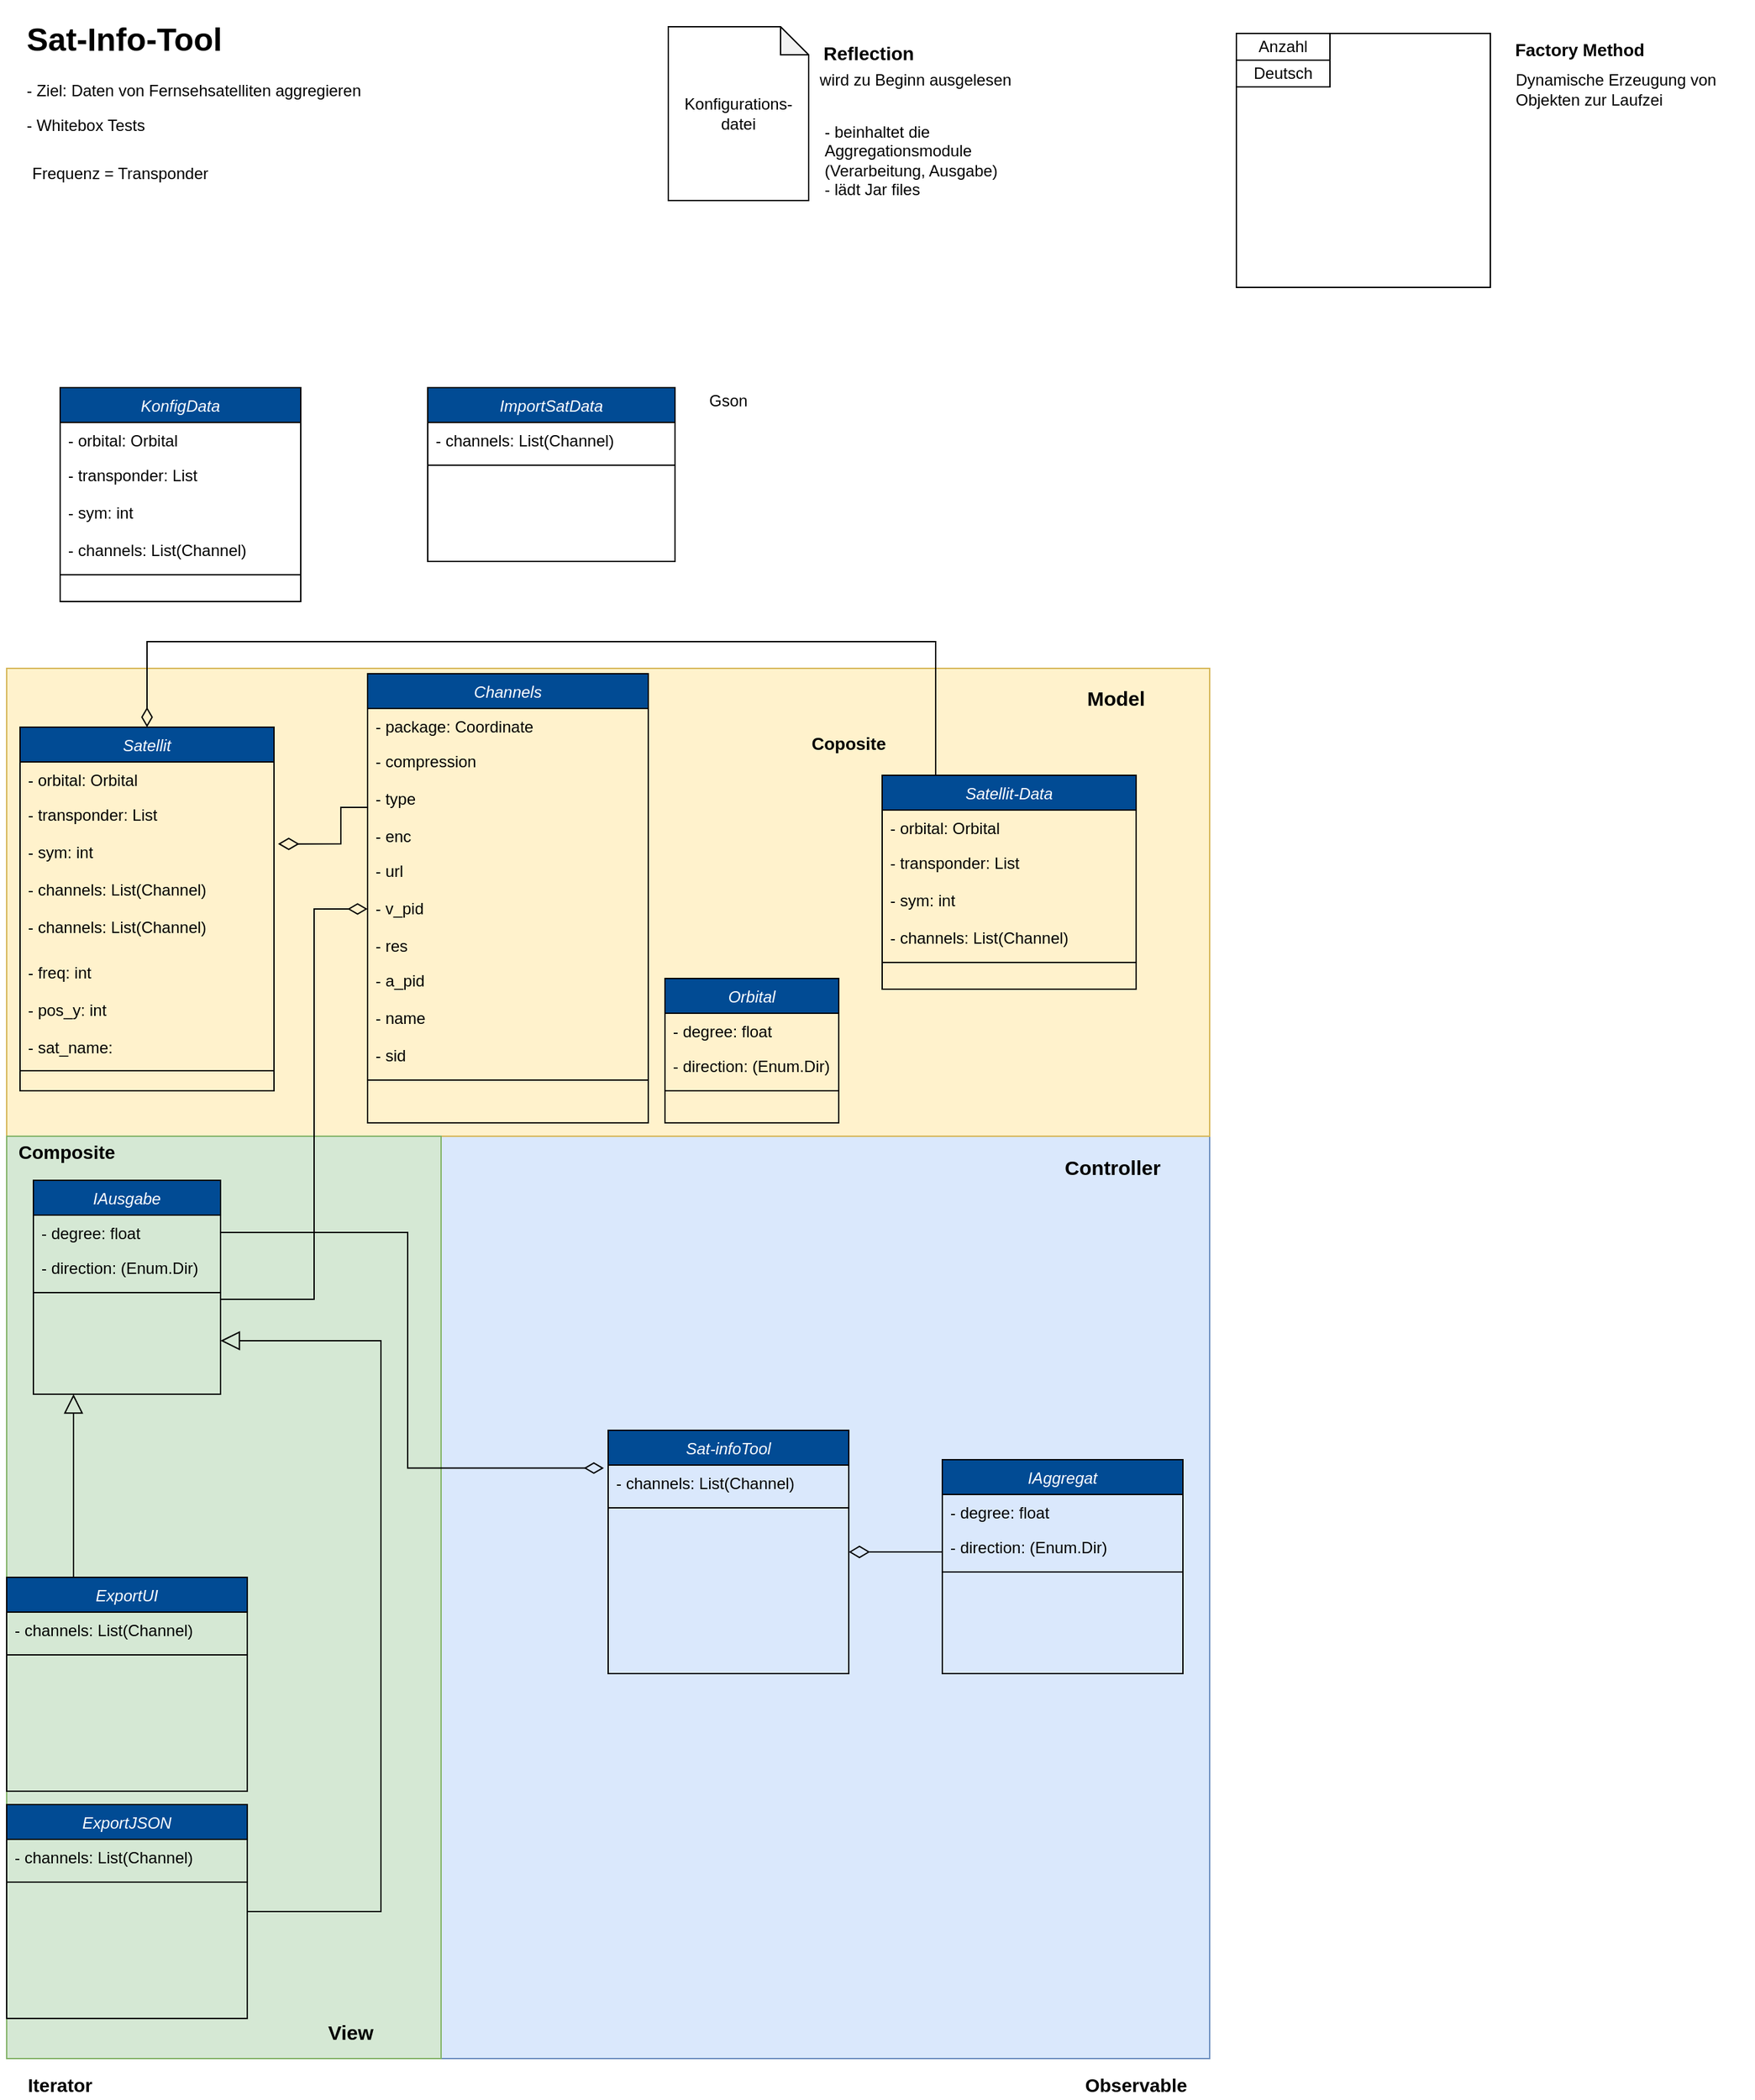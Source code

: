 <mxfile version="14.4.3" type="device"><diagram id="C5RBs43oDa-KdzZeNtuy" name="Page-1"><mxGraphModel dx="-14" dy="1639" grid="1" gridSize="10" guides="1" tooltips="1" connect="1" arrows="1" fold="1" page="1" pageScale="1" pageWidth="827" pageHeight="1169" math="0" shadow="0"><root><mxCell id="WIyWlLk6GJQsqaUBKTNV-0"/><mxCell id="WIyWlLk6GJQsqaUBKTNV-1" parent="WIyWlLk6GJQsqaUBKTNV-0"/><mxCell id="5EhgSViDijIw2TfNOG9T-27" value="" style="rounded=0;whiteSpace=wrap;html=1;fillColor=#dae8fc;strokeColor=#6c8ebf;" parent="WIyWlLk6GJQsqaUBKTNV-1" vertex="1"><mxGeometry x="1170" y="-290" width="580" height="690" as="geometry"/></mxCell><mxCell id="5EhgSViDijIw2TfNOG9T-25" value="" style="rounded=0;whiteSpace=wrap;html=1;fillColor=#fff2cc;strokeColor=#d6b656;" parent="WIyWlLk6GJQsqaUBKTNV-1" vertex="1"><mxGeometry x="850" y="-640" width="900" height="350" as="geometry"/></mxCell><mxCell id="5EhgSViDijIw2TfNOG9T-23" value="" style="rounded=0;whiteSpace=wrap;html=1;fillColor=#d5e8d4;strokeColor=#82b366;" parent="WIyWlLk6GJQsqaUBKTNV-1" vertex="1"><mxGeometry x="850" y="-290" width="325" height="690" as="geometry"/></mxCell><mxCell id="1yaCcaEFjF434vhPgPQW-25" style="edgeStyle=orthogonalEdgeStyle;rounded=0;orthogonalLoop=1;jettySize=auto;html=1;exitX=0;exitY=0.5;exitDx=0;exitDy=0;entryX=1.016;entryY=0.262;entryDx=0;entryDy=0;endArrow=diamondThin;endFill=0;endSize=13;strokeWidth=1;entryPerimeter=0;" parent="WIyWlLk6GJQsqaUBKTNV-1" source="VDKIruvpdVJVuMx0rwyU-163" target="VDKIruvpdVJVuMx0rwyU-170" edge="1"><mxGeometry relative="1" as="geometry"><mxPoint x="1260" y="-400" as="targetPoint"/><Array as="points"><mxPoint x="1100" y="-536"/><mxPoint x="1100" y="-509"/></Array></mxGeometry></mxCell><mxCell id="VDKIruvpdVJVuMx0rwyU-161" value="Channels" style="swimlane;fontStyle=2;align=center;verticalAlign=top;childLayout=stackLayout;horizontal=1;startSize=26;horizontalStack=0;resizeParent=1;resizeLast=0;collapsible=1;marginBottom=0;rounded=0;shadow=0;strokeWidth=1;fillColor=#014B94;fontColor=#FFFFFF;" parent="WIyWlLk6GJQsqaUBKTNV-1" vertex="1"><mxGeometry x="1120" y="-636" width="210" height="336" as="geometry"><mxRectangle x="230" y="140" width="160" height="26" as="alternateBounds"/></mxGeometry></mxCell><mxCell id="VDKIruvpdVJVuMx0rwyU-162" value="- package: Coordinate" style="text;align=left;verticalAlign=top;spacingLeft=4;spacingRight=4;overflow=hidden;rotatable=0;points=[[0,0.5],[1,0.5]];portConstraint=eastwest;" parent="VDKIruvpdVJVuMx0rwyU-161" vertex="1"><mxGeometry y="26" width="210" height="26" as="geometry"/></mxCell><mxCell id="VDKIruvpdVJVuMx0rwyU-163" value="- compression" style="text;align=left;verticalAlign=top;spacingLeft=4;spacingRight=4;overflow=hidden;rotatable=0;points=[[0,0.5],[1,0.5]];portConstraint=eastwest;rounded=0;shadow=0;html=0;" parent="VDKIruvpdVJVuMx0rwyU-161" vertex="1"><mxGeometry y="52" width="210" height="28" as="geometry"/></mxCell><mxCell id="VDKIruvpdVJVuMx0rwyU-164" value="- type" style="text;align=left;verticalAlign=top;spacingLeft=4;spacingRight=4;overflow=hidden;rotatable=0;points=[[0,0.5],[1,0.5]];portConstraint=eastwest;rounded=0;shadow=0;html=0;" parent="VDKIruvpdVJVuMx0rwyU-161" vertex="1"><mxGeometry y="80" width="210" height="28" as="geometry"/></mxCell><mxCell id="1yaCcaEFjF434vhPgPQW-17" value="- enc" style="text;align=left;verticalAlign=top;spacingLeft=4;spacingRight=4;overflow=hidden;rotatable=0;points=[[0,0.5],[1,0.5]];portConstraint=eastwest;" parent="VDKIruvpdVJVuMx0rwyU-161" vertex="1"><mxGeometry y="108" width="210" height="26" as="geometry"/></mxCell><mxCell id="1yaCcaEFjF434vhPgPQW-19" value="- url" style="text;align=left;verticalAlign=top;spacingLeft=4;spacingRight=4;overflow=hidden;rotatable=0;points=[[0,0.5],[1,0.5]];portConstraint=eastwest;rounded=0;shadow=0;html=0;" parent="VDKIruvpdVJVuMx0rwyU-161" vertex="1"><mxGeometry y="134" width="210" height="28" as="geometry"/></mxCell><mxCell id="1yaCcaEFjF434vhPgPQW-18" value="- v_pid" style="text;align=left;verticalAlign=top;spacingLeft=4;spacingRight=4;overflow=hidden;rotatable=0;points=[[0,0.5],[1,0.5]];portConstraint=eastwest;rounded=0;shadow=0;html=0;" parent="VDKIruvpdVJVuMx0rwyU-161" vertex="1"><mxGeometry y="162" width="210" height="28" as="geometry"/></mxCell><mxCell id="1yaCcaEFjF434vhPgPQW-20" value="- res" style="text;align=left;verticalAlign=top;spacingLeft=4;spacingRight=4;overflow=hidden;rotatable=0;points=[[0,0.5],[1,0.5]];portConstraint=eastwest;" parent="VDKIruvpdVJVuMx0rwyU-161" vertex="1"><mxGeometry y="190" width="210" height="26" as="geometry"/></mxCell><mxCell id="1yaCcaEFjF434vhPgPQW-21" value="- a_pid" style="text;align=left;verticalAlign=top;spacingLeft=4;spacingRight=4;overflow=hidden;rotatable=0;points=[[0,0.5],[1,0.5]];portConstraint=eastwest;rounded=0;shadow=0;html=0;" parent="VDKIruvpdVJVuMx0rwyU-161" vertex="1"><mxGeometry y="216" width="210" height="28" as="geometry"/></mxCell><mxCell id="1yaCcaEFjF434vhPgPQW-22" value="- name" style="text;align=left;verticalAlign=top;spacingLeft=4;spacingRight=4;overflow=hidden;rotatable=0;points=[[0,0.5],[1,0.5]];portConstraint=eastwest;rounded=0;shadow=0;html=0;" parent="VDKIruvpdVJVuMx0rwyU-161" vertex="1"><mxGeometry y="244" width="210" height="28" as="geometry"/></mxCell><mxCell id="1yaCcaEFjF434vhPgPQW-23" value="- sid" style="text;align=left;verticalAlign=top;spacingLeft=4;spacingRight=4;overflow=hidden;rotatable=0;points=[[0,0.5],[1,0.5]];portConstraint=eastwest;rounded=0;shadow=0;html=0;" parent="VDKIruvpdVJVuMx0rwyU-161" vertex="1"><mxGeometry y="272" width="210" height="28" as="geometry"/></mxCell><mxCell id="VDKIruvpdVJVuMx0rwyU-165" value="" style="line;html=1;strokeWidth=1;align=left;verticalAlign=middle;spacingTop=-1;spacingLeft=3;spacingRight=3;rotatable=0;labelPosition=right;points=[];portConstraint=eastwest;" parent="VDKIruvpdVJVuMx0rwyU-161" vertex="1"><mxGeometry y="300" width="210" height="8" as="geometry"/></mxCell><mxCell id="VDKIruvpdVJVuMx0rwyU-167" value="Satellit" style="swimlane;fontStyle=2;align=center;verticalAlign=top;childLayout=stackLayout;horizontal=1;startSize=26;horizontalStack=0;resizeParent=1;resizeLast=0;collapsible=1;marginBottom=0;rounded=0;shadow=0;strokeWidth=1;fillColor=#014B94;fontColor=#FFFFFF;" parent="WIyWlLk6GJQsqaUBKTNV-1" vertex="1"><mxGeometry x="860" y="-596" width="190" height="272" as="geometry"><mxRectangle x="230" y="140" width="160" height="26" as="alternateBounds"/></mxGeometry></mxCell><mxCell id="VDKIruvpdVJVuMx0rwyU-168" value="- orbital: Orbital" style="text;align=left;verticalAlign=top;spacingLeft=4;spacingRight=4;overflow=hidden;rotatable=0;points=[[0,0.5],[1,0.5]];portConstraint=eastwest;" parent="VDKIruvpdVJVuMx0rwyU-167" vertex="1"><mxGeometry y="26" width="190" height="26" as="geometry"/></mxCell><mxCell id="VDKIruvpdVJVuMx0rwyU-169" value="- transponder: List" style="text;align=left;verticalAlign=top;spacingLeft=4;spacingRight=4;overflow=hidden;rotatable=0;points=[[0,0.5],[1,0.5]];portConstraint=eastwest;rounded=0;shadow=0;html=0;" parent="VDKIruvpdVJVuMx0rwyU-167" vertex="1"><mxGeometry y="52" width="190" height="28" as="geometry"/></mxCell><mxCell id="VDKIruvpdVJVuMx0rwyU-170" value="- sym: int" style="text;align=left;verticalAlign=top;spacingLeft=4;spacingRight=4;overflow=hidden;rotatable=0;points=[[0,0.5],[1,0.5]];portConstraint=eastwest;rounded=0;shadow=0;html=0;" parent="VDKIruvpdVJVuMx0rwyU-167" vertex="1"><mxGeometry y="80" width="190" height="28" as="geometry"/></mxCell><mxCell id="1yaCcaEFjF434vhPgPQW-2" value="- channels: List(Channel)" style="text;align=left;verticalAlign=top;spacingLeft=4;spacingRight=4;overflow=hidden;rotatable=0;points=[[0,0.5],[1,0.5]];portConstraint=eastwest;rounded=0;shadow=0;html=0;" parent="VDKIruvpdVJVuMx0rwyU-167" vertex="1"><mxGeometry y="108" width="190" height="28" as="geometry"/></mxCell><mxCell id="-Bprs5Gdd_sRzxuWn0lR-0" value="- channels: List(Channel)" style="text;align=left;verticalAlign=top;spacingLeft=4;spacingRight=4;overflow=hidden;rotatable=0;points=[[0,0.5],[1,0.5]];portConstraint=eastwest;rounded=0;shadow=0;html=0;" parent="VDKIruvpdVJVuMx0rwyU-167" vertex="1"><mxGeometry y="136" width="190" height="34" as="geometry"/></mxCell><mxCell id="1yaCcaEFjF434vhPgPQW-11" value="- freq: int" style="text;align=left;verticalAlign=top;spacingLeft=4;spacingRight=4;overflow=hidden;rotatable=0;points=[[0,0.5],[1,0.5]];portConstraint=eastwest;rounded=0;shadow=0;html=0;" parent="VDKIruvpdVJVuMx0rwyU-167" vertex="1"><mxGeometry y="170" width="190" height="28" as="geometry"/></mxCell><mxCell id="1yaCcaEFjF434vhPgPQW-12" value="- pos_y: int" style="text;align=left;verticalAlign=top;spacingLeft=4;spacingRight=4;overflow=hidden;rotatable=0;points=[[0,0.5],[1,0.5]];portConstraint=eastwest;rounded=0;shadow=0;html=0;" parent="VDKIruvpdVJVuMx0rwyU-167" vertex="1"><mxGeometry y="198" width="190" height="28" as="geometry"/></mxCell><mxCell id="1yaCcaEFjF434vhPgPQW-10" value="- sat_name:" style="text;align=left;verticalAlign=top;spacingLeft=4;spacingRight=4;overflow=hidden;rotatable=0;points=[[0,0.5],[1,0.5]];portConstraint=eastwest;" parent="VDKIruvpdVJVuMx0rwyU-167" vertex="1"><mxGeometry y="226" width="190" height="26" as="geometry"/></mxCell><mxCell id="VDKIruvpdVJVuMx0rwyU-171" value="" style="line;html=1;strokeWidth=1;align=left;verticalAlign=middle;spacingTop=-1;spacingLeft=3;spacingRight=3;rotatable=0;labelPosition=right;points=[];portConstraint=eastwest;" parent="VDKIruvpdVJVuMx0rwyU-167" vertex="1"><mxGeometry y="252" width="190" height="10" as="geometry"/></mxCell><mxCell id="1yaCcaEFjF434vhPgPQW-1" value="&lt;h1&gt;Sat-Info-Tool&lt;/h1&gt;&lt;p&gt;- Ziel: Daten von Fernsehsatelliten aggregieren&lt;/p&gt;&lt;p&gt;- Whitebox Tests&lt;/p&gt;" style="text;html=1;strokeColor=none;fillColor=none;spacing=5;spacingTop=-20;whiteSpace=wrap;overflow=hidden;rounded=0;" parent="WIyWlLk6GJQsqaUBKTNV-1" vertex="1"><mxGeometry x="860" y="-1130" width="260" height="120" as="geometry"/></mxCell><mxCell id="1yaCcaEFjF434vhPgPQW-3" value="Orbital" style="swimlane;fontStyle=2;align=center;verticalAlign=top;childLayout=stackLayout;horizontal=1;startSize=26;horizontalStack=0;resizeParent=1;resizeLast=0;collapsible=1;marginBottom=0;rounded=0;shadow=0;strokeWidth=1;fillColor=#014B94;fontColor=#FFFFFF;" parent="WIyWlLk6GJQsqaUBKTNV-1" vertex="1"><mxGeometry x="1342.5" y="-408" width="130" height="108" as="geometry"><mxRectangle x="230" y="140" width="160" height="26" as="alternateBounds"/></mxGeometry></mxCell><mxCell id="1yaCcaEFjF434vhPgPQW-4" value="- degree: float" style="text;align=left;verticalAlign=top;spacingLeft=4;spacingRight=4;overflow=hidden;rotatable=0;points=[[0,0.5],[1,0.5]];portConstraint=eastwest;" parent="1yaCcaEFjF434vhPgPQW-3" vertex="1"><mxGeometry y="26" width="130" height="26" as="geometry"/></mxCell><mxCell id="1yaCcaEFjF434vhPgPQW-5" value="- direction: (Enum.Dir)" style="text;align=left;verticalAlign=top;spacingLeft=4;spacingRight=4;overflow=hidden;rotatable=0;points=[[0,0.5],[1,0.5]];portConstraint=eastwest;rounded=0;shadow=0;html=0;" parent="1yaCcaEFjF434vhPgPQW-3" vertex="1"><mxGeometry y="52" width="130" height="28" as="geometry"/></mxCell><mxCell id="1yaCcaEFjF434vhPgPQW-8" value="" style="line;html=1;strokeWidth=1;align=left;verticalAlign=middle;spacingTop=-1;spacingLeft=3;spacingRight=3;rotatable=0;labelPosition=right;points=[];portConstraint=eastwest;" parent="1yaCcaEFjF434vhPgPQW-3" vertex="1"><mxGeometry y="80" width="130" height="8" as="geometry"/></mxCell><mxCell id="1yaCcaEFjF434vhPgPQW-15" value="Frequenz = Transponder" style="text;html=1;strokeColor=none;fillColor=none;align=center;verticalAlign=middle;whiteSpace=wrap;rounded=0;" parent="WIyWlLk6GJQsqaUBKTNV-1" vertex="1"><mxGeometry x="860" y="-1020" width="150" height="20" as="geometry"/></mxCell><mxCell id="1yaCcaEFjF434vhPgPQW-26" value="Konfigurations-datei" style="shape=note;whiteSpace=wrap;html=1;backgroundOutline=1;darkOpacity=0.05;size=21;" parent="WIyWlLk6GJQsqaUBKTNV-1" vertex="1"><mxGeometry x="1345" y="-1120" width="105" height="130" as="geometry"/></mxCell><mxCell id="1yaCcaEFjF434vhPgPQW-27" value="wird zu Beginn ausgelesen" style="text;html=1;strokeColor=none;fillColor=none;align=center;verticalAlign=middle;whiteSpace=wrap;rounded=0;" parent="WIyWlLk6GJQsqaUBKTNV-1" vertex="1"><mxGeometry x="1450" y="-1090" width="160" height="20" as="geometry"/></mxCell><mxCell id="1yaCcaEFjF434vhPgPQW-28" value="&lt;b&gt;&lt;font style=&quot;font-size: 14px&quot;&gt;Reflection&lt;/font&gt;&lt;/b&gt;" style="text;html=1;strokeColor=none;fillColor=none;align=center;verticalAlign=middle;whiteSpace=wrap;rounded=0;" parent="WIyWlLk6GJQsqaUBKTNV-1" vertex="1"><mxGeometry x="1450" y="-1110" width="90" height="20" as="geometry"/></mxCell><mxCell id="1yaCcaEFjF434vhPgPQW-30" value="- beinhaltet die Aggregationsmodule (Verarbeitung, Ausgabe)&lt;br&gt;- lädt Jar files" style="text;html=1;strokeColor=none;fillColor=none;align=left;verticalAlign=middle;whiteSpace=wrap;rounded=0;" parent="WIyWlLk6GJQsqaUBKTNV-1" vertex="1"><mxGeometry x="1460" y="-1050" width="150" height="60" as="geometry"/></mxCell><mxCell id="1yaCcaEFjF434vhPgPQW-31" value="KonfigData" style="swimlane;fontStyle=2;align=center;verticalAlign=top;childLayout=stackLayout;horizontal=1;startSize=26;horizontalStack=0;resizeParent=1;resizeLast=0;collapsible=1;marginBottom=0;rounded=0;shadow=0;strokeWidth=1;fillColor=#014B94;fontColor=#FFFFFF;" parent="WIyWlLk6GJQsqaUBKTNV-1" vertex="1"><mxGeometry x="890" y="-850" width="180" height="160" as="geometry"><mxRectangle x="230" y="140" width="160" height="26" as="alternateBounds"/></mxGeometry></mxCell><mxCell id="1yaCcaEFjF434vhPgPQW-32" value="- orbital: Orbital" style="text;align=left;verticalAlign=top;spacingLeft=4;spacingRight=4;overflow=hidden;rotatable=0;points=[[0,0.5],[1,0.5]];portConstraint=eastwest;" parent="1yaCcaEFjF434vhPgPQW-31" vertex="1"><mxGeometry y="26" width="180" height="26" as="geometry"/></mxCell><mxCell id="1yaCcaEFjF434vhPgPQW-33" value="- transponder: List" style="text;align=left;verticalAlign=top;spacingLeft=4;spacingRight=4;overflow=hidden;rotatable=0;points=[[0,0.5],[1,0.5]];portConstraint=eastwest;rounded=0;shadow=0;html=0;" parent="1yaCcaEFjF434vhPgPQW-31" vertex="1"><mxGeometry y="52" width="180" height="28" as="geometry"/></mxCell><mxCell id="1yaCcaEFjF434vhPgPQW-34" value="- sym: int" style="text;align=left;verticalAlign=top;spacingLeft=4;spacingRight=4;overflow=hidden;rotatable=0;points=[[0,0.5],[1,0.5]];portConstraint=eastwest;rounded=0;shadow=0;html=0;" parent="1yaCcaEFjF434vhPgPQW-31" vertex="1"><mxGeometry y="80" width="180" height="28" as="geometry"/></mxCell><mxCell id="1yaCcaEFjF434vhPgPQW-35" value="- channels: List(Channel)" style="text;align=left;verticalAlign=top;spacingLeft=4;spacingRight=4;overflow=hidden;rotatable=0;points=[[0,0.5],[1,0.5]];portConstraint=eastwest;rounded=0;shadow=0;html=0;" parent="1yaCcaEFjF434vhPgPQW-31" vertex="1"><mxGeometry y="108" width="180" height="28" as="geometry"/></mxCell><mxCell id="1yaCcaEFjF434vhPgPQW-36" value="" style="line;html=1;strokeWidth=1;align=left;verticalAlign=middle;spacingTop=-1;spacingLeft=3;spacingRight=3;rotatable=0;labelPosition=right;points=[];portConstraint=eastwest;" parent="1yaCcaEFjF434vhPgPQW-31" vertex="1"><mxGeometry y="136" width="180" height="8" as="geometry"/></mxCell><mxCell id="1yaCcaEFjF434vhPgPQW-37" value="Sat-infoTool" style="swimlane;fontStyle=2;align=center;verticalAlign=top;childLayout=stackLayout;horizontal=1;startSize=26;horizontalStack=0;resizeParent=1;resizeLast=0;collapsible=1;marginBottom=0;rounded=0;shadow=0;strokeWidth=1;fillColor=#014B94;fontColor=#FFFFFF;" parent="WIyWlLk6GJQsqaUBKTNV-1" vertex="1"><mxGeometry x="1300" y="-70" width="180" height="182" as="geometry"><mxRectangle x="230" y="140" width="160" height="26" as="alternateBounds"/></mxGeometry></mxCell><mxCell id="1yaCcaEFjF434vhPgPQW-41" value="- channels: List(Channel)" style="text;align=left;verticalAlign=top;spacingLeft=4;spacingRight=4;overflow=hidden;rotatable=0;points=[[0,0.5],[1,0.5]];portConstraint=eastwest;rounded=0;shadow=0;html=0;" parent="1yaCcaEFjF434vhPgPQW-37" vertex="1"><mxGeometry y="26" width="180" height="28" as="geometry"/></mxCell><mxCell id="1yaCcaEFjF434vhPgPQW-42" value="" style="line;html=1;strokeWidth=1;align=left;verticalAlign=middle;spacingTop=-1;spacingLeft=3;spacingRight=3;rotatable=0;labelPosition=right;points=[];portConstraint=eastwest;" parent="1yaCcaEFjF434vhPgPQW-37" vertex="1"><mxGeometry y="54" width="180" height="8" as="geometry"/></mxCell><mxCell id="5EhgSViDijIw2TfNOG9T-10" style="edgeStyle=orthogonalEdgeStyle;rounded=0;orthogonalLoop=1;jettySize=auto;html=1;endArrow=block;endFill=0;endSize=12;strokeWidth=1;" parent="WIyWlLk6GJQsqaUBKTNV-1" edge="1"><mxGeometry relative="1" as="geometry"><mxPoint x="900" y="40" as="sourcePoint"/><mxPoint x="900" y="-97" as="targetPoint"/><Array as="points"><mxPoint x="900" y="-97"/></Array></mxGeometry></mxCell><mxCell id="1yaCcaEFjF434vhPgPQW-43" value="ExportUI" style="swimlane;fontStyle=2;align=center;verticalAlign=top;childLayout=stackLayout;horizontal=1;startSize=26;horizontalStack=0;resizeParent=1;resizeLast=0;collapsible=1;marginBottom=0;rounded=0;shadow=0;strokeWidth=1;fillColor=#014B94;fontColor=#FFFFFF;" parent="WIyWlLk6GJQsqaUBKTNV-1" vertex="1"><mxGeometry x="850" y="40" width="180" height="160" as="geometry"><mxRectangle x="230" y="140" width="160" height="26" as="alternateBounds"/></mxGeometry></mxCell><mxCell id="1yaCcaEFjF434vhPgPQW-44" value="- channels: List(Channel)" style="text;align=left;verticalAlign=top;spacingLeft=4;spacingRight=4;overflow=hidden;rotatable=0;points=[[0,0.5],[1,0.5]];portConstraint=eastwest;rounded=0;shadow=0;html=0;" parent="1yaCcaEFjF434vhPgPQW-43" vertex="1"><mxGeometry y="26" width="180" height="28" as="geometry"/></mxCell><mxCell id="1yaCcaEFjF434vhPgPQW-45" value="" style="line;html=1;strokeWidth=1;align=left;verticalAlign=middle;spacingTop=-1;spacingLeft=3;spacingRight=3;rotatable=0;labelPosition=right;points=[];portConstraint=eastwest;" parent="1yaCcaEFjF434vhPgPQW-43" vertex="1"><mxGeometry y="54" width="180" height="8" as="geometry"/></mxCell><mxCell id="5EhgSViDijIw2TfNOG9T-11" style="edgeStyle=orthogonalEdgeStyle;rounded=0;orthogonalLoop=1;jettySize=auto;html=1;endArrow=block;endFill=0;endSize=12;strokeWidth=1;entryX=1;entryY=0.75;entryDx=0;entryDy=0;" parent="WIyWlLk6GJQsqaUBKTNV-1" source="1yaCcaEFjF434vhPgPQW-46" target="5EhgSViDijIw2TfNOG9T-0" edge="1"><mxGeometry relative="1" as="geometry"><mxPoint x="960" y="-100" as="targetPoint"/><Array as="points"><mxPoint x="1130" y="290"/><mxPoint x="1130" y="-137"/></Array></mxGeometry></mxCell><mxCell id="1yaCcaEFjF434vhPgPQW-46" value="ExportJSON" style="swimlane;fontStyle=2;align=center;verticalAlign=top;childLayout=stackLayout;horizontal=1;startSize=26;horizontalStack=0;resizeParent=1;resizeLast=0;collapsible=1;marginBottom=0;rounded=0;shadow=0;strokeWidth=1;fillColor=#014B94;fontColor=#FFFFFF;" parent="WIyWlLk6GJQsqaUBKTNV-1" vertex="1"><mxGeometry x="850" y="210" width="180" height="160" as="geometry"><mxRectangle x="230" y="140" width="160" height="26" as="alternateBounds"/></mxGeometry></mxCell><mxCell id="1yaCcaEFjF434vhPgPQW-47" value="- channels: List(Channel)" style="text;align=left;verticalAlign=top;spacingLeft=4;spacingRight=4;overflow=hidden;rotatable=0;points=[[0,0.5],[1,0.5]];portConstraint=eastwest;rounded=0;shadow=0;html=0;" parent="1yaCcaEFjF434vhPgPQW-46" vertex="1"><mxGeometry y="26" width="180" height="28" as="geometry"/></mxCell><mxCell id="1yaCcaEFjF434vhPgPQW-48" value="" style="line;html=1;strokeWidth=1;align=left;verticalAlign=middle;spacingTop=-1;spacingLeft=3;spacingRight=3;rotatable=0;labelPosition=right;points=[];portConstraint=eastwest;" parent="1yaCcaEFjF434vhPgPQW-46" vertex="1"><mxGeometry y="54" width="180" height="8" as="geometry"/></mxCell><mxCell id="5EhgSViDijIw2TfNOG9T-20" style="edgeStyle=orthogonalEdgeStyle;rounded=0;orthogonalLoop=1;jettySize=auto;html=1;entryX=0.5;entryY=0;entryDx=0;entryDy=0;endArrow=diamondThin;endFill=0;endSize=12;strokeWidth=1;" parent="WIyWlLk6GJQsqaUBKTNV-1" source="1yaCcaEFjF434vhPgPQW-61" target="VDKIruvpdVJVuMx0rwyU-167" edge="1"><mxGeometry relative="1" as="geometry"><Array as="points"><mxPoint x="1545" y="-660"/><mxPoint x="955" y="-660"/></Array></mxGeometry></mxCell><mxCell id="1yaCcaEFjF434vhPgPQW-61" value="Satellit-Data" style="swimlane;fontStyle=2;align=center;verticalAlign=top;childLayout=stackLayout;horizontal=1;startSize=26;horizontalStack=0;resizeParent=1;resizeLast=0;collapsible=1;marginBottom=0;rounded=0;shadow=0;strokeWidth=1;fillColor=#014B94;fontColor=#FFFFFF;" parent="WIyWlLk6GJQsqaUBKTNV-1" vertex="1"><mxGeometry x="1505" y="-560" width="190" height="160" as="geometry"><mxRectangle x="230" y="140" width="160" height="26" as="alternateBounds"/></mxGeometry></mxCell><mxCell id="1yaCcaEFjF434vhPgPQW-62" value="- orbital: Orbital" style="text;align=left;verticalAlign=top;spacingLeft=4;spacingRight=4;overflow=hidden;rotatable=0;points=[[0,0.5],[1,0.5]];portConstraint=eastwest;" parent="1yaCcaEFjF434vhPgPQW-61" vertex="1"><mxGeometry y="26" width="190" height="26" as="geometry"/></mxCell><mxCell id="1yaCcaEFjF434vhPgPQW-63" value="- transponder: List" style="text;align=left;verticalAlign=top;spacingLeft=4;spacingRight=4;overflow=hidden;rotatable=0;points=[[0,0.5],[1,0.5]];portConstraint=eastwest;rounded=0;shadow=0;html=0;" parent="1yaCcaEFjF434vhPgPQW-61" vertex="1"><mxGeometry y="52" width="190" height="28" as="geometry"/></mxCell><mxCell id="1yaCcaEFjF434vhPgPQW-64" value="- sym: int" style="text;align=left;verticalAlign=top;spacingLeft=4;spacingRight=4;overflow=hidden;rotatable=0;points=[[0,0.5],[1,0.5]];portConstraint=eastwest;rounded=0;shadow=0;html=0;" parent="1yaCcaEFjF434vhPgPQW-61" vertex="1"><mxGeometry y="80" width="190" height="28" as="geometry"/></mxCell><mxCell id="1yaCcaEFjF434vhPgPQW-65" value="- channels: List(Channel)" style="text;align=left;verticalAlign=top;spacingLeft=4;spacingRight=4;overflow=hidden;rotatable=0;points=[[0,0.5],[1,0.5]];portConstraint=eastwest;rounded=0;shadow=0;html=0;" parent="1yaCcaEFjF434vhPgPQW-61" vertex="1"><mxGeometry y="108" width="190" height="28" as="geometry"/></mxCell><mxCell id="1yaCcaEFjF434vhPgPQW-66" value="" style="line;html=1;strokeWidth=1;align=left;verticalAlign=middle;spacingTop=-1;spacingLeft=3;spacingRight=3;rotatable=0;labelPosition=right;points=[];portConstraint=eastwest;" parent="1yaCcaEFjF434vhPgPQW-61" vertex="1"><mxGeometry y="136" width="190" height="8" as="geometry"/></mxCell><mxCell id="1yaCcaEFjF434vhPgPQW-67" value="" style="whiteSpace=wrap;html=1;aspect=fixed;" parent="WIyWlLk6GJQsqaUBKTNV-1" vertex="1"><mxGeometry x="1770" y="-1115" width="190" height="190" as="geometry"/></mxCell><mxCell id="1yaCcaEFjF434vhPgPQW-68" value="Anzahl" style="rounded=0;whiteSpace=wrap;html=1;" parent="WIyWlLk6GJQsqaUBKTNV-1" vertex="1"><mxGeometry x="1770" y="-1115" width="70" height="20" as="geometry"/></mxCell><mxCell id="1yaCcaEFjF434vhPgPQW-69" value="Deutsch" style="rounded=0;whiteSpace=wrap;html=1;" parent="WIyWlLk6GJQsqaUBKTNV-1" vertex="1"><mxGeometry x="1770" y="-1095" width="70" height="20" as="geometry"/></mxCell><mxCell id="1yaCcaEFjF434vhPgPQW-70" value="&lt;b&gt;&lt;font style=&quot;font-size: 13px&quot;&gt;Coposite&lt;/font&gt;&lt;/b&gt;" style="text;html=1;strokeColor=none;fillColor=none;align=center;verticalAlign=middle;whiteSpace=wrap;rounded=0;" parent="WIyWlLk6GJQsqaUBKTNV-1" vertex="1"><mxGeometry x="1430" y="-596" width="100" height="24" as="geometry"/></mxCell><mxCell id="bZEULsWgYUmLHv9iK5TF-0" value="&lt;b&gt;&lt;font style=&quot;font-size: 13px&quot;&gt;Factory Method&lt;/font&gt;&lt;/b&gt;" style="text;html=1;strokeColor=none;fillColor=none;align=center;verticalAlign=middle;whiteSpace=wrap;rounded=0;" parent="WIyWlLk6GJQsqaUBKTNV-1" vertex="1"><mxGeometry x="1977" y="-1115" width="100" height="24" as="geometry"/></mxCell><mxCell id="bZEULsWgYUmLHv9iK5TF-3" value="Dynamische Erzeugung von Objekten zur Laufzei" style="text;html=1;strokeColor=none;fillColor=none;align=left;verticalAlign=middle;whiteSpace=wrap;rounded=0;" parent="WIyWlLk6GJQsqaUBKTNV-1" vertex="1"><mxGeometry x="1977" y="-1095" width="180" height="44" as="geometry"/></mxCell><mxCell id="5EhgSViDijIw2TfNOG9T-8" style="edgeStyle=orthogonalEdgeStyle;rounded=0;orthogonalLoop=1;jettySize=auto;html=1;entryX=0;entryY=0.5;entryDx=0;entryDy=0;endArrow=diamondThin;endFill=0;strokeWidth=1;endSize=12;" parent="WIyWlLk6GJQsqaUBKTNV-1" source="5EhgSViDijIw2TfNOG9T-0" target="1yaCcaEFjF434vhPgPQW-18" edge="1"><mxGeometry relative="1" as="geometry"><mxPoint x="1170" y="-177" as="targetPoint"/><Array as="points"><mxPoint x="1080" y="-168"/><mxPoint x="1080" y="-460"/></Array></mxGeometry></mxCell><mxCell id="5EhgSViDijIw2TfNOG9T-0" value="IAusgabe" style="swimlane;fontStyle=2;align=center;verticalAlign=top;childLayout=stackLayout;horizontal=1;startSize=26;horizontalStack=0;resizeParent=1;resizeLast=0;collapsible=1;marginBottom=0;rounded=0;shadow=0;strokeWidth=1;fillColor=#014B94;fontColor=#FFFFFF;" parent="WIyWlLk6GJQsqaUBKTNV-1" vertex="1"><mxGeometry x="870" y="-257" width="140" height="160" as="geometry"><mxRectangle x="230" y="140" width="160" height="26" as="alternateBounds"/></mxGeometry></mxCell><mxCell id="5EhgSViDijIw2TfNOG9T-1" value="- degree: float" style="text;align=left;verticalAlign=top;spacingLeft=4;spacingRight=4;overflow=hidden;rotatable=0;points=[[0,0.5],[1,0.5]];portConstraint=eastwest;" parent="5EhgSViDijIw2TfNOG9T-0" vertex="1"><mxGeometry y="26" width="140" height="26" as="geometry"/></mxCell><mxCell id="5EhgSViDijIw2TfNOG9T-2" value="- direction: (Enum.Dir)" style="text;align=left;verticalAlign=top;spacingLeft=4;spacingRight=4;overflow=hidden;rotatable=0;points=[[0,0.5],[1,0.5]];portConstraint=eastwest;rounded=0;shadow=0;html=0;" parent="5EhgSViDijIw2TfNOG9T-0" vertex="1"><mxGeometry y="52" width="140" height="28" as="geometry"/></mxCell><mxCell id="5EhgSViDijIw2TfNOG9T-3" value="" style="line;html=1;strokeWidth=1;align=left;verticalAlign=middle;spacingTop=-1;spacingLeft=3;spacingRight=3;rotatable=0;labelPosition=right;points=[];portConstraint=eastwest;" parent="5EhgSViDijIw2TfNOG9T-0" vertex="1"><mxGeometry y="80" width="140" height="8" as="geometry"/></mxCell><mxCell id="5EhgSViDijIw2TfNOG9T-4" value="IAggregat" style="swimlane;fontStyle=2;align=center;verticalAlign=top;childLayout=stackLayout;horizontal=1;startSize=26;horizontalStack=0;resizeParent=1;resizeLast=0;collapsible=1;marginBottom=0;rounded=0;shadow=0;strokeWidth=1;fillColor=#014B94;fontColor=#FFFFFF;" parent="WIyWlLk6GJQsqaUBKTNV-1" vertex="1"><mxGeometry x="1550" y="-48" width="180" height="160" as="geometry"><mxRectangle x="230" y="140" width="160" height="26" as="alternateBounds"/></mxGeometry></mxCell><mxCell id="5EhgSViDijIw2TfNOG9T-5" value="- degree: float" style="text;align=left;verticalAlign=top;spacingLeft=4;spacingRight=4;overflow=hidden;rotatable=0;points=[[0,0.5],[1,0.5]];portConstraint=eastwest;" parent="5EhgSViDijIw2TfNOG9T-4" vertex="1"><mxGeometry y="26" width="180" height="26" as="geometry"/></mxCell><mxCell id="5EhgSViDijIw2TfNOG9T-6" value="- direction: (Enum.Dir)" style="text;align=left;verticalAlign=top;spacingLeft=4;spacingRight=4;overflow=hidden;rotatable=0;points=[[0,0.5],[1,0.5]];portConstraint=eastwest;rounded=0;shadow=0;html=0;" parent="5EhgSViDijIw2TfNOG9T-4" vertex="1"><mxGeometry y="52" width="180" height="28" as="geometry"/></mxCell><mxCell id="5EhgSViDijIw2TfNOG9T-7" value="" style="line;html=1;strokeWidth=1;align=left;verticalAlign=middle;spacingTop=-1;spacingLeft=3;spacingRight=3;rotatable=0;labelPosition=right;points=[];portConstraint=eastwest;" parent="5EhgSViDijIw2TfNOG9T-4" vertex="1"><mxGeometry y="80" width="180" height="8" as="geometry"/></mxCell><mxCell id="5EhgSViDijIw2TfNOG9T-12" value="Gson" style="text;html=1;strokeColor=none;fillColor=none;align=center;verticalAlign=middle;whiteSpace=wrap;rounded=0;" parent="WIyWlLk6GJQsqaUBKTNV-1" vertex="1"><mxGeometry x="1370" y="-850" width="40" height="20" as="geometry"/></mxCell><mxCell id="5EhgSViDijIw2TfNOG9T-13" value="ImportSatData&#10;" style="swimlane;fontStyle=2;align=center;verticalAlign=top;childLayout=stackLayout;horizontal=1;startSize=26;horizontalStack=0;resizeParent=1;resizeLast=0;collapsible=1;marginBottom=0;rounded=0;shadow=0;strokeWidth=1;fillColor=#014B94;fontColor=#FFFFFF;" parent="WIyWlLk6GJQsqaUBKTNV-1" vertex="1"><mxGeometry x="1165" y="-850" width="185" height="130" as="geometry"><mxRectangle x="230" y="140" width="160" height="26" as="alternateBounds"/></mxGeometry></mxCell><mxCell id="5EhgSViDijIw2TfNOG9T-14" value="- channels: List(Channel)" style="text;align=left;verticalAlign=top;spacingLeft=4;spacingRight=4;overflow=hidden;rotatable=0;points=[[0,0.5],[1,0.5]];portConstraint=eastwest;rounded=0;shadow=0;html=0;" parent="5EhgSViDijIw2TfNOG9T-13" vertex="1"><mxGeometry y="26" width="185" height="28" as="geometry"/></mxCell><mxCell id="5EhgSViDijIw2TfNOG9T-15" value="" style="line;html=1;strokeWidth=1;align=left;verticalAlign=middle;spacingTop=-1;spacingLeft=3;spacingRight=3;rotatable=0;labelPosition=right;points=[];portConstraint=eastwest;" parent="5EhgSViDijIw2TfNOG9T-13" vertex="1"><mxGeometry y="54" width="185" height="8" as="geometry"/></mxCell><mxCell id="5EhgSViDijIw2TfNOG9T-28" value="&lt;font style=&quot;font-size: 15px&quot;&gt;&lt;b&gt;Controller&lt;/b&gt;&lt;/font&gt;" style="text;html=1;strokeColor=none;fillColor=none;align=center;verticalAlign=middle;whiteSpace=wrap;rounded=0;" parent="WIyWlLk6GJQsqaUBKTNV-1" vertex="1"><mxGeometry x="1580" y="-277" width="195" height="20" as="geometry"/></mxCell><mxCell id="5EhgSViDijIw2TfNOG9T-29" value="&lt;font style=&quot;font-size: 15px&quot;&gt;&lt;b&gt;View&lt;/b&gt;&lt;/font&gt;&lt;span style=&quot;color: rgba(0 , 0 , 0 , 0) ; font-family: monospace ; font-size: 0px&quot;&gt;%3CmxGraphModel%3E%3Croot%3E%3CmxCell%20id%3D%220%22%2F%3E%3CmxCell%20id%3D%221%22%20parent%3D%220%22%2F%3E%3CmxCell%20id%3D%222%22%20value%3D%22%26lt%3Bfont%20style%3D%26quot%3Bfont-size%3A%2015px%26quot%3B%26gt%3B%26lt%3Bb%26gt%3BController%26lt%3B%2Fb%26gt%3B%26lt%3B%2Ffont%26gt%3B%22%20style%3D%22text%3Bhtml%3D1%3BstrokeColor%3Dnone%3BfillColor%3Dnone%3Balign%3Dcenter%3BverticalAlign%3Dmiddle%3BwhiteSpace%3Dwrap%3Brounded%3D0%3B%22%20vertex%3D%221%22%20parent%3D%221%22%3E%3CmxGeometry%20x%3D%221245%22%20y%3D%22120%22%20width%3D%22195%22%20height%3D%2220%22%20as%3D%22geometry%22%2F%3E%3C%2FmxCell%3E%3C%2Froot%3E%3C%2FmxGraphModel%3E&lt;/span&gt;" style="text;html=1;strokeColor=none;fillColor=none;align=center;verticalAlign=middle;whiteSpace=wrap;rounded=0;" parent="WIyWlLk6GJQsqaUBKTNV-1" vertex="1"><mxGeometry x="1010" y="370" width="195" height="20" as="geometry"/></mxCell><mxCell id="5EhgSViDijIw2TfNOG9T-30" value="&lt;span style=&quot;font-size: 15px&quot;&gt;&lt;b&gt;Model&lt;/b&gt;&lt;/span&gt;" style="text;html=1;strokeColor=none;fillColor=none;align=center;verticalAlign=middle;whiteSpace=wrap;rounded=0;" parent="WIyWlLk6GJQsqaUBKTNV-1" vertex="1"><mxGeometry x="1610" y="-628" width="140" height="20" as="geometry"/></mxCell><mxCell id="5EhgSViDijIw2TfNOG9T-32" value="&lt;b&gt;&lt;font style=&quot;font-size: 14px&quot;&gt;Composite&lt;/font&gt;&lt;/b&gt;" style="text;html=1;strokeColor=none;fillColor=none;align=center;verticalAlign=middle;whiteSpace=wrap;rounded=0;" parent="WIyWlLk6GJQsqaUBKTNV-1" vertex="1"><mxGeometry x="850" y="-288" width="90" height="20" as="geometry"/></mxCell><mxCell id="5EhgSViDijIw2TfNOG9T-33" value="&lt;span style=&quot;font-size: 14px&quot;&gt;&lt;b&gt;Observable&lt;/b&gt;&lt;/span&gt;" style="text;html=1;strokeColor=none;fillColor=none;align=center;verticalAlign=middle;whiteSpace=wrap;rounded=0;" parent="WIyWlLk6GJQsqaUBKTNV-1" vertex="1"><mxGeometry x="1650" y="410" width="90" height="20" as="geometry"/></mxCell><mxCell id="kWMtNfnpqyCEyckCpEUD-1" value="&lt;b&gt;&lt;font style=&quot;font-size: 14px&quot;&gt;Iterator&lt;/font&gt;&lt;/b&gt;" style="text;html=1;strokeColor=none;fillColor=none;align=center;verticalAlign=middle;whiteSpace=wrap;rounded=0;" parent="WIyWlLk6GJQsqaUBKTNV-1" vertex="1"><mxGeometry x="845" y="410" width="90" height="20" as="geometry"/></mxCell><mxCell id="-Bprs5Gdd_sRzxuWn0lR-2" style="edgeStyle=orthogonalEdgeStyle;rounded=0;orthogonalLoop=1;jettySize=auto;html=1;exitX=1;exitY=0.5;exitDx=0;exitDy=0;entryX=-0.018;entryY=0.081;entryDx=0;entryDy=0;entryPerimeter=0;endArrow=diamondThin;endFill=0;jumpSize=13;targetPerimeterSpacing=2;sourcePerimeterSpacing=0;strokeWidth=1;endSize=12;" parent="WIyWlLk6GJQsqaUBKTNV-1" source="5EhgSViDijIw2TfNOG9T-1" target="1yaCcaEFjF434vhPgPQW-41" edge="1"><mxGeometry relative="1" as="geometry"/></mxCell><mxCell id="-Bprs5Gdd_sRzxuWn0lR-3" style="edgeStyle=orthogonalEdgeStyle;rounded=0;jumpSize=11;orthogonalLoop=1;jettySize=auto;html=1;entryX=1;entryY=0.5;entryDx=0;entryDy=0;endArrow=diamondThin;endFill=0;targetPerimeterSpacing=5;strokeWidth=1;sourcePerimeterSpacing=0;endSize=13;" parent="WIyWlLk6GJQsqaUBKTNV-1" source="5EhgSViDijIw2TfNOG9T-6" target="1yaCcaEFjF434vhPgPQW-37" edge="1"><mxGeometry relative="1" as="geometry"><Array as="points"><mxPoint x="1540" y="21"/><mxPoint x="1540" y="21"/></Array></mxGeometry></mxCell></root></mxGraphModel></diagram></mxfile>